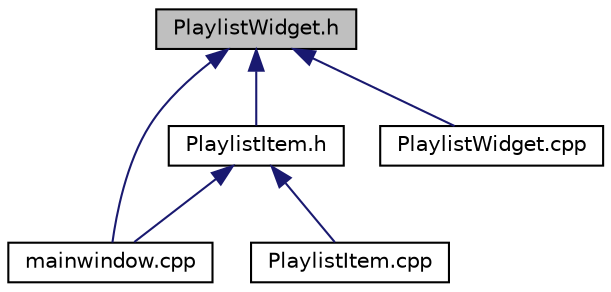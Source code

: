 digraph "PlaylistWidget.h"
{
 // LATEX_PDF_SIZE
  edge [fontname="Helvetica",fontsize="10",labelfontname="Helvetica",labelfontsize="10"];
  node [fontname="Helvetica",fontsize="10",shape=record];
  Node1 [label="PlaylistWidget.h",height=0.2,width=0.4,color="black", fillcolor="grey75", style="filled", fontcolor="black",tooltip="This file contains the declaration of the PlaylistWidget class."];
  Node1 -> Node2 [dir="back",color="midnightblue",fontsize="10",style="solid",fontname="Helvetica"];
  Node2 [label="mainwindow.cpp",height=0.2,width=0.4,color="black", fillcolor="white", style="filled",URL="$mainwindow_8cpp.html",tooltip="Implementation file for the MainWindow class."];
  Node1 -> Node3 [dir="back",color="midnightblue",fontsize="10",style="solid",fontname="Helvetica"];
  Node3 [label="PlaylistItem.h",height=0.2,width=0.4,color="black", fillcolor="white", style="filled",URL="$PlaylistItem_8h.html",tooltip="This file contains the declaration of the PlaylistItem class."];
  Node3 -> Node2 [dir="back",color="midnightblue",fontsize="10",style="solid",fontname="Helvetica"];
  Node3 -> Node4 [dir="back",color="midnightblue",fontsize="10",style="solid",fontname="Helvetica"];
  Node4 [label="PlaylistItem.cpp",height=0.2,width=0.4,color="black", fillcolor="white", style="filled",URL="$PlaylistItem_8cpp.html",tooltip="Implementation file for the PlaylistItem class."];
  Node1 -> Node5 [dir="back",color="midnightblue",fontsize="10",style="solid",fontname="Helvetica"];
  Node5 [label="PlaylistWidget.cpp",height=0.2,width=0.4,color="black", fillcolor="white", style="filled",URL="$PlaylistWidget_8cpp.html",tooltip="Implementation file for the PlaylistWidget class."];
}
